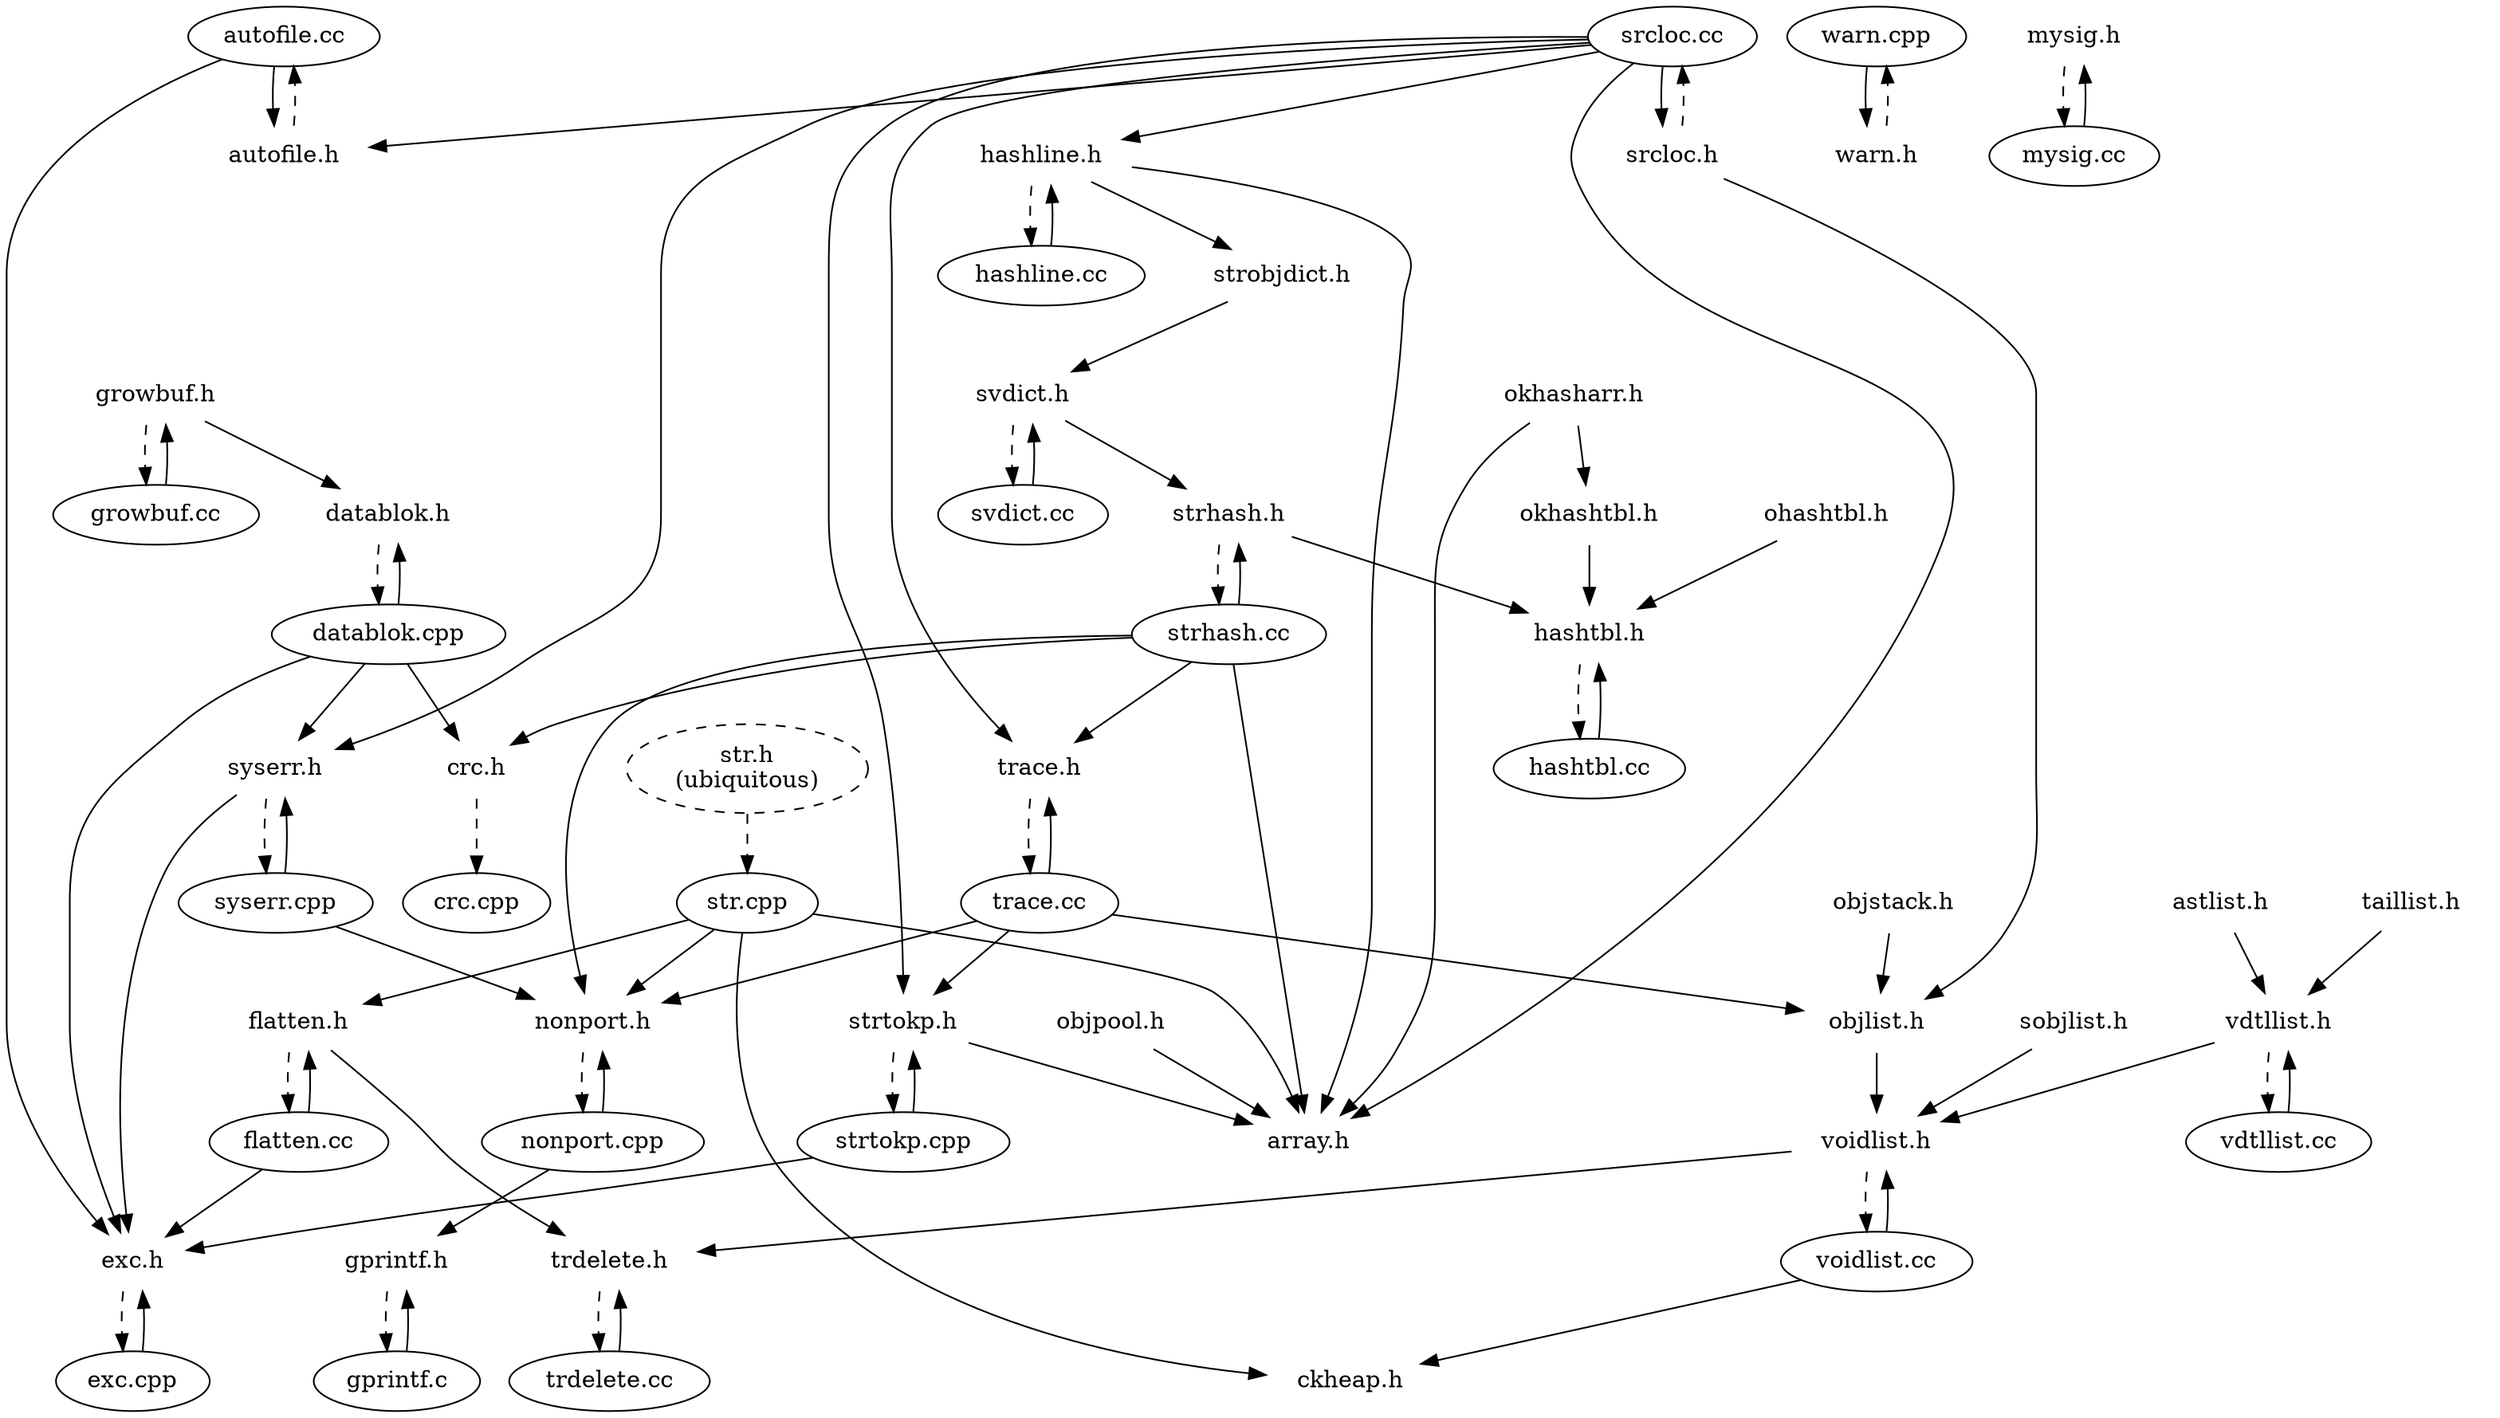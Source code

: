 // dependency graph automatically produced by
//   ./scan-depends.pl -r -Xxassert.h -Xtest.h -Xtyp.h -Xmacros.h -Xstr.h -Xbreaker.h growbuf.h objpool.h strhash.h voidlist.h svdict.h str.h warn.cpp mysig.h srcloc.cc hashline.cc astlist.h taillist.h objstack.h ohashtbl.h okhasharr.h okhashtbl.h sobjlist.h exc.h

digraph "Dependencies" {
  "growbuf.h" [
    color = white
  ]
  "growbuf.cc" [
  ]
  "growbuf.h" -> "growbuf.cc" [
    style = dashed
    weight = 10
  ]
  "datablok.h" [
    color = white
  ]
  "growbuf.h" -> "datablok.h" [
  ]
  "objpool.h" [
    color = white
  ]
  "array.h" [
    color = white
  ]
  "objpool.h" -> "array.h" [
  ]
  "strhash.h" [
    color = white
  ]
  "strhash.cc" [
  ]
  "strhash.h" -> "strhash.cc" [
    style = dashed
    weight = 10
  ]
  "hashtbl.h" [
    color = white
  ]
  "strhash.h" -> "hashtbl.h" [
  ]
  "voidlist.h" [
    color = white
  ]
  "voidlist.cc" [
  ]
  "voidlist.h" -> "voidlist.cc" [
    style = dashed
    weight = 10
  ]
  "trdelete.h" [
    color = white
  ]
  "voidlist.h" -> "trdelete.h" [
  ]
  "svdict.h" [
    color = white
  ]
  "svdict.cc" [
  ]
  "svdict.h" -> "svdict.cc" [
    style = dashed
    weight = 10
  ]
  "svdict.h" -> "strhash.h" [
  ]
  "str.h" [
    label = "str.h\n(ubiquitous)"
    style = dashed
  ]
  "str.cpp" [
  ]
  "str.h" -> "str.cpp" [
    style = dashed
    weight = 10
  ]
  "warn.cpp" [
  ]
  "warn.h" [
    color = white
  ]
  "warn.cpp" -> "warn.h" [
    weight = 10
  ]
  "mysig.h" [
    color = white
  ]
  "mysig.cc" [
  ]
  "mysig.h" -> "mysig.cc" [
    style = dashed
    weight = 10
  ]
  "srcloc.cc" [
  ]
  "srcloc.h" [
    color = white
  ]
  "srcloc.cc" -> "srcloc.h" [
    weight = 10
  ]
  "autofile.h" [
    color = white
  ]
  "srcloc.cc" -> "autofile.h" [
  ]
  "srcloc.cc" -> "array.h" [
  ]
  "syserr.h" [
    color = white
  ]
  "srcloc.cc" -> "syserr.h" [
  ]
  "trace.h" [
    color = white
  ]
  "srcloc.cc" -> "trace.h" [
  ]
  "hashline.h" [
    color = white
  ]
  "srcloc.cc" -> "hashline.h" [
  ]
  "strtokp.h" [
    color = white
  ]
  "srcloc.cc" -> "strtokp.h" [
  ]
  "hashline.cc" [
  ]
  "hashline.cc" -> "hashline.h" [
    weight = 10
  ]
  "astlist.h" [
    color = white
  ]
  "vdtllist.h" [
    color = white
  ]
  "astlist.h" -> "vdtllist.h" [
  ]
  "taillist.h" [
    color = white
  ]
  "taillist.h" -> "vdtllist.h" [
  ]
  "objstack.h" [
    color = white
  ]
  "objlist.h" [
    color = white
  ]
  "objstack.h" -> "objlist.h" [
  ]
  "ohashtbl.h" [
    color = white
  ]
  "ohashtbl.h" -> "hashtbl.h" [
  ]
  "okhasharr.h" [
    color = white
  ]
  "okhasharr.h" -> "array.h" [
  ]
  "okhashtbl.h" [
    color = white
  ]
  "okhasharr.h" -> "okhashtbl.h" [
  ]
  "okhashtbl.h" -> "hashtbl.h" [
  ]
  "sobjlist.h" [
    color = white
  ]
  "sobjlist.h" -> "voidlist.h" [
  ]
  "exc.h" [
    color = white
  ]
  "exc.cpp" [
  ]
  "exc.h" -> "exc.cpp" [
    style = dashed
    weight = 10
  ]
  "growbuf.cc" -> "growbuf.h" [
    weight = 10
  ]
  "datablok.cpp" [
  ]
  "datablok.h" -> "datablok.cpp" [
    style = dashed
    weight = 10
  ]
  "strhash.cc" -> "strhash.h" [
    weight = 10
  ]
  "strhash.cc" -> "trace.h" [
  ]
  "crc.h" [
    color = white
  ]
  "strhash.cc" -> "crc.h" [
  ]
  "nonport.h" [
    color = white
  ]
  "strhash.cc" -> "nonport.h" [
  ]
  "strhash.cc" -> "array.h" [
  ]
  "hashtbl.cc" [
  ]
  "hashtbl.h" -> "hashtbl.cc" [
    style = dashed
    weight = 10
  ]
  "voidlist.cc" -> "voidlist.h" [
    weight = 10
  ]
  "ckheap.h" [
    color = white
  ]
  "voidlist.cc" -> "ckheap.h" [
  ]
  "trdelete.cc" [
  ]
  "trdelete.h" -> "trdelete.cc" [
    style = dashed
    weight = 10
  ]
  "svdict.cc" -> "svdict.h" [
    weight = 10
  ]
  "str.cpp" -> "ckheap.h" [
  ]
  "flatten.h" [
    color = white
  ]
  "str.cpp" -> "flatten.h" [
  ]
  "str.cpp" -> "nonport.h" [
  ]
  "str.cpp" -> "array.h" [
  ]
  "warn.h" -> "warn.cpp" [
    style = dashed
    weight = 10
  ]
  "mysig.cc" -> "mysig.h" [
    weight = 10
  ]
  "srcloc.h" -> "srcloc.cc" [
    style = dashed
    weight = 10
  ]
  "srcloc.h" -> "objlist.h" [
  ]
  "autofile.cc" [
  ]
  "autofile.h" -> "autofile.cc" [
    style = dashed
    weight = 10
  ]
  "syserr.cpp" [
  ]
  "syserr.h" -> "syserr.cpp" [
    style = dashed
    weight = 10
  ]
  "syserr.h" -> "exc.h" [
  ]
  "trace.cc" [
  ]
  "trace.h" -> "trace.cc" [
    style = dashed
    weight = 10
  ]
  "hashline.h" -> "hashline.cc" [
    style = dashed
    weight = 10
  ]
  "strobjdict.h" [
    color = white
  ]
  "hashline.h" -> "strobjdict.h" [
  ]
  "hashline.h" -> "array.h" [
  ]
  "strtokp.cpp" [
  ]
  "strtokp.h" -> "strtokp.cpp" [
    style = dashed
    weight = 10
  ]
  "strtokp.h" -> "array.h" [
  ]
  "vdtllist.cc" [
  ]
  "vdtllist.h" -> "vdtllist.cc" [
    style = dashed
    weight = 10
  ]
  "vdtllist.h" -> "voidlist.h" [
  ]
  "objlist.h" -> "voidlist.h" [
  ]
  "exc.cpp" -> "exc.h" [
    weight = 10
  ]
  "datablok.cpp" -> "datablok.h" [
    weight = 10
  ]
  "datablok.cpp" -> "exc.h" [
  ]
  "datablok.cpp" -> "crc.h" [
  ]
  "datablok.cpp" -> "syserr.h" [
  ]
  "crc.cpp" [
  ]
  "crc.h" -> "crc.cpp" [
    style = dashed
    weight = 10
  ]
  "nonport.cpp" [
  ]
  "nonport.h" -> "nonport.cpp" [
    style = dashed
    weight = 10
  ]
  "hashtbl.cc" -> "hashtbl.h" [
    weight = 10
  ]
  "trdelete.cc" -> "trdelete.h" [
    weight = 10
  ]
  "flatten.cc" [
  ]
  "flatten.h" -> "flatten.cc" [
    style = dashed
    weight = 10
  ]
  "flatten.h" -> "trdelete.h" [
  ]
  "autofile.cc" -> "autofile.h" [
    weight = 10
  ]
  "autofile.cc" -> "exc.h" [
  ]
  "syserr.cpp" -> "syserr.h" [
    weight = 10
  ]
  "syserr.cpp" -> "nonport.h" [
  ]
  "trace.cc" -> "trace.h" [
    weight = 10
  ]
  "trace.cc" -> "objlist.h" [
  ]
  "trace.cc" -> "strtokp.h" [
  ]
  "trace.cc" -> "nonport.h" [
  ]
  "strobjdict.h" -> "svdict.h" [
  ]
  "strtokp.cpp" -> "strtokp.h" [
    weight = 10
  ]
  "strtokp.cpp" -> "exc.h" [
  ]
  "vdtllist.cc" -> "vdtllist.h" [
    weight = 10
  ]
  "nonport.cpp" -> "nonport.h" [
    weight = 10
  ]
  "gprintf.h" [
    color = white
  ]
  "nonport.cpp" -> "gprintf.h" [
  ]
  "flatten.cc" -> "flatten.h" [
    weight = 10
  ]
  "flatten.cc" -> "exc.h" [
  ]
  "gprintf.c" [
  ]
  "gprintf.h" -> "gprintf.c" [
    style = dashed
    weight = 10
  ]
  "gprintf.c" -> "gprintf.h" [
    weight = 10
  ]
}
